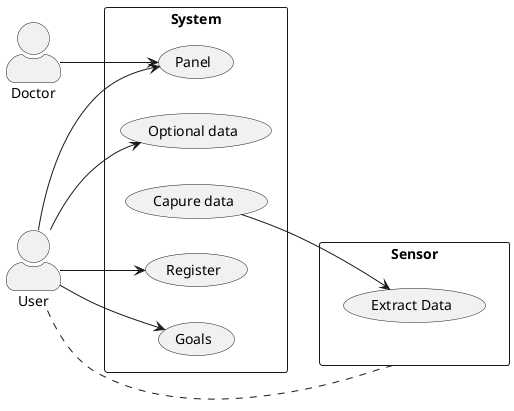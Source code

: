 @startuml
skinparam actorStyle awesome
left to right direction
actor User
actor Doctor
rectangle System {
  usecase "Register" as R
  usecase "Goals" as Goals
  usecase "Capure data" as data
  usecase "Optional data" as d
  usecase "Panel" as External
}
rectangle Sensor {
  usecase "Extract Data" as i
}

User --> d
User --> R
User --> External
User .. Sensor
Doctor --> External
User --> Goals
data --> i
@enduml
